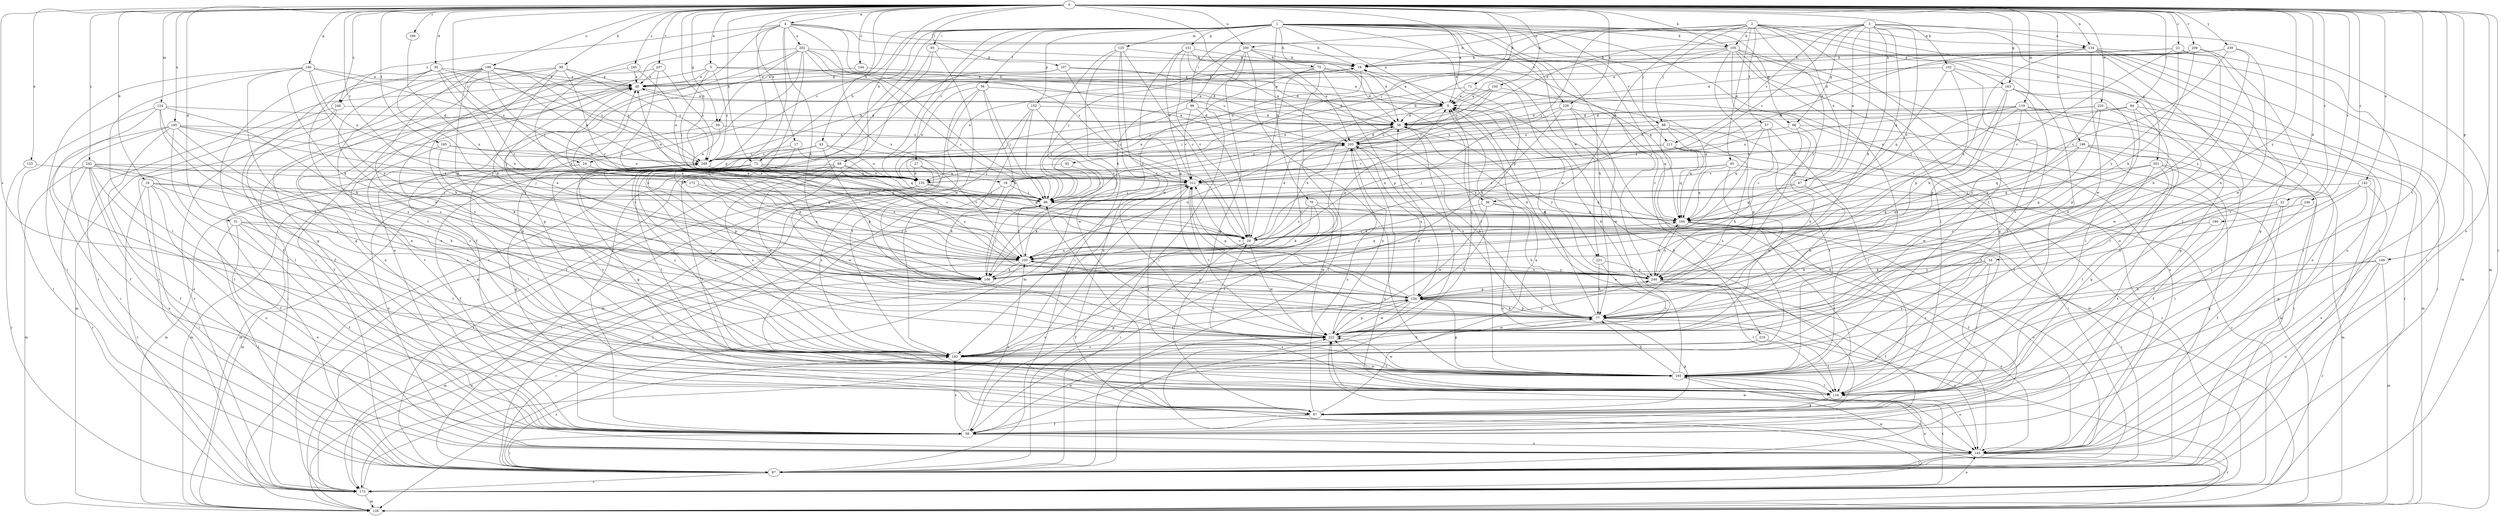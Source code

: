 strict digraph  {
0;
1;
2;
3;
4;
5;
9;
16;
17;
18;
19;
21;
22;
24;
27;
29;
30;
31;
34;
36;
38;
43;
45;
47;
48;
56;
57;
58;
59;
66;
67;
68;
71;
72;
75;
76;
77;
84;
85;
86;
87;
88;
92;
96;
99;
100;
102;
105;
106;
107;
116;
119;
124;
125;
126;
133;
134;
135;
142;
144;
145;
146;
149;
151;
152;
154;
163;
164;
166;
172;
173;
180;
183;
185;
193;
195;
198;
199;
200;
201;
202;
203;
207;
208;
210;
211;
212;
220;
221;
222;
228;
230;
239;
240;
242;
245;
246;
248;
249;
0 -> 4  [label=a];
0 -> 5  [label=a];
0 -> 9  [label=a];
0 -> 16  [label=b];
0 -> 17  [label=b];
0 -> 18  [label=b];
0 -> 21  [label=c];
0 -> 22  [label=c];
0 -> 24  [label=c];
0 -> 30  [label=d];
0 -> 31  [label=d];
0 -> 34  [label=d];
0 -> 36  [label=d];
0 -> 43  [label=e];
0 -> 59  [label=g];
0 -> 68  [label=h];
0 -> 71  [label=h];
0 -> 72  [label=h];
0 -> 84  [label=i];
0 -> 99  [label=k];
0 -> 100  [label=k];
0 -> 102  [label=k];
0 -> 105  [label=k];
0 -> 107  [label=l];
0 -> 116  [label=l];
0 -> 119  [label=m];
0 -> 124  [label=m];
0 -> 133  [label=n];
0 -> 134  [label=n];
0 -> 142  [label=o];
0 -> 144  [label=o];
0 -> 145  [label=o];
0 -> 146  [label=p];
0 -> 149  [label=p];
0 -> 163  [label=q];
0 -> 166  [label=r];
0 -> 172  [label=r];
0 -> 173  [label=r];
0 -> 180  [label=s];
0 -> 183  [label=s];
0 -> 185  [label=t];
0 -> 193  [label=t];
0 -> 195  [label=u];
0 -> 198  [label=u];
0 -> 199  [label=u];
0 -> 200  [label=u];
0 -> 207  [label=v];
0 -> 208  [label=v];
0 -> 220  [label=w];
0 -> 228  [label=x];
0 -> 239  [label=y];
0 -> 240  [label=y];
0 -> 242  [label=z];
0 -> 245  [label=z];
0 -> 246  [label=z];
0 -> 248  [label=z];
1 -> 9  [label=a];
1 -> 24  [label=c];
1 -> 27  [label=c];
1 -> 56  [label=f];
1 -> 59  [label=g];
1 -> 66  [label=g];
1 -> 72  [label=h];
1 -> 75  [label=h];
1 -> 76  [label=h];
1 -> 77  [label=h];
1 -> 85  [label=i];
1 -> 86  [label=i];
1 -> 87  [label=i];
1 -> 88  [label=j];
1 -> 105  [label=k];
1 -> 125  [label=m];
1 -> 145  [label=o];
1 -> 151  [label=p];
1 -> 152  [label=p];
1 -> 154  [label=p];
1 -> 163  [label=q];
1 -> 173  [label=r];
1 -> 210  [label=v];
1 -> 211  [label=v];
1 -> 221  [label=w];
1 -> 240  [label=y];
2 -> 18  [label=b];
2 -> 19  [label=b];
2 -> 36  [label=d];
2 -> 45  [label=e];
2 -> 47  [label=e];
2 -> 57  [label=f];
2 -> 87  [label=i];
2 -> 88  [label=j];
2 -> 92  [label=j];
2 -> 96  [label=j];
2 -> 105  [label=k];
2 -> 116  [label=l];
2 -> 134  [label=n];
2 -> 193  [label=t];
2 -> 240  [label=y];
3 -> 29  [label=c];
3 -> 38  [label=d];
3 -> 47  [label=e];
3 -> 66  [label=g];
3 -> 96  [label=j];
3 -> 106  [label=k];
3 -> 126  [label=m];
3 -> 134  [label=n];
3 -> 164  [label=q];
3 -> 200  [label=u];
3 -> 201  [label=u];
3 -> 211  [label=v];
3 -> 212  [label=v];
4 -> 19  [label=b];
4 -> 38  [label=d];
4 -> 67  [label=g];
4 -> 106  [label=k];
4 -> 154  [label=p];
4 -> 173  [label=r];
4 -> 193  [label=t];
4 -> 202  [label=u];
4 -> 228  [label=x];
4 -> 230  [label=x];
4 -> 248  [label=z];
5 -> 38  [label=d];
5 -> 48  [label=e];
5 -> 96  [label=j];
5 -> 173  [label=r];
5 -> 203  [label=u];
5 -> 249  [label=z];
9 -> 38  [label=d];
9 -> 135  [label=n];
9 -> 221  [label=w];
9 -> 230  [label=x];
16 -> 58  [label=f];
16 -> 87  [label=i];
16 -> 96  [label=j];
16 -> 145  [label=o];
16 -> 164  [label=q];
16 -> 173  [label=r];
17 -> 106  [label=k];
17 -> 164  [label=q];
17 -> 249  [label=z];
18 -> 96  [label=j];
18 -> 106  [label=k];
18 -> 116  [label=l];
19 -> 48  [label=e];
19 -> 96  [label=j];
19 -> 135  [label=n];
21 -> 19  [label=b];
21 -> 29  [label=c];
21 -> 77  [label=h];
21 -> 145  [label=o];
21 -> 212  [label=v];
21 -> 240  [label=y];
22 -> 58  [label=f];
22 -> 67  [label=g];
22 -> 77  [label=h];
22 -> 164  [label=q];
24 -> 116  [label=l];
24 -> 126  [label=m];
24 -> 135  [label=n];
24 -> 164  [label=q];
24 -> 230  [label=x];
27 -> 135  [label=n];
27 -> 173  [label=r];
27 -> 183  [label=s];
29 -> 38  [label=d];
29 -> 58  [label=f];
29 -> 222  [label=w];
29 -> 230  [label=x];
30 -> 29  [label=c];
30 -> 48  [label=e];
30 -> 58  [label=f];
30 -> 183  [label=s];
30 -> 230  [label=x];
30 -> 240  [label=y];
30 -> 249  [label=z];
31 -> 29  [label=c];
31 -> 58  [label=f];
31 -> 87  [label=i];
31 -> 145  [label=o];
31 -> 193  [label=t];
31 -> 230  [label=x];
34 -> 106  [label=k];
34 -> 116  [label=l];
34 -> 183  [label=s];
34 -> 193  [label=t];
34 -> 240  [label=y];
36 -> 77  [label=h];
36 -> 164  [label=q];
36 -> 222  [label=w];
36 -> 230  [label=x];
38 -> 203  [label=u];
38 -> 240  [label=y];
43 -> 67  [label=g];
43 -> 96  [label=j];
43 -> 116  [label=l];
43 -> 135  [label=n];
43 -> 154  [label=p];
43 -> 249  [label=z];
45 -> 96  [label=j];
45 -> 135  [label=n];
45 -> 164  [label=q];
45 -> 173  [label=r];
45 -> 222  [label=w];
47 -> 77  [label=h];
47 -> 96  [label=j];
47 -> 164  [label=q];
48 -> 9  [label=a];
48 -> 19  [label=b];
48 -> 58  [label=f];
56 -> 9  [label=a];
56 -> 87  [label=i];
56 -> 96  [label=j];
56 -> 106  [label=k];
56 -> 135  [label=n];
56 -> 193  [label=t];
57 -> 29  [label=c];
57 -> 116  [label=l];
57 -> 154  [label=p];
57 -> 164  [label=q];
57 -> 203  [label=u];
58 -> 9  [label=a];
58 -> 19  [label=b];
58 -> 48  [label=e];
58 -> 87  [label=i];
58 -> 145  [label=o];
58 -> 183  [label=s];
58 -> 222  [label=w];
58 -> 230  [label=x];
59 -> 87  [label=i];
59 -> 135  [label=n];
59 -> 203  [label=u];
66 -> 29  [label=c];
66 -> 77  [label=h];
66 -> 126  [label=m];
66 -> 203  [label=u];
67 -> 9  [label=a];
67 -> 58  [label=f];
67 -> 96  [label=j];
67 -> 145  [label=o];
67 -> 203  [label=u];
68 -> 29  [label=c];
68 -> 116  [label=l];
68 -> 126  [label=m];
68 -> 135  [label=n];
68 -> 183  [label=s];
68 -> 222  [label=w];
68 -> 240  [label=y];
71 -> 9  [label=a];
71 -> 96  [label=j];
71 -> 145  [label=o];
72 -> 29  [label=c];
72 -> 58  [label=f];
72 -> 67  [label=g];
72 -> 126  [label=m];
72 -> 154  [label=p];
72 -> 183  [label=s];
72 -> 212  [label=v];
72 -> 230  [label=x];
75 -> 9  [label=a];
75 -> 29  [label=c];
75 -> 38  [label=d];
75 -> 48  [label=e];
75 -> 87  [label=i];
75 -> 154  [label=p];
75 -> 193  [label=t];
75 -> 230  [label=x];
76 -> 29  [label=c];
76 -> 87  [label=i];
76 -> 106  [label=k];
76 -> 164  [label=q];
76 -> 222  [label=w];
77 -> 9  [label=a];
77 -> 67  [label=g];
77 -> 145  [label=o];
77 -> 154  [label=p];
77 -> 203  [label=u];
77 -> 212  [label=v];
77 -> 222  [label=w];
84 -> 38  [label=d];
84 -> 77  [label=h];
84 -> 87  [label=i];
84 -> 135  [label=n];
84 -> 154  [label=p];
85 -> 19  [label=b];
85 -> 126  [label=m];
85 -> 173  [label=r];
85 -> 222  [label=w];
86 -> 29  [label=c];
86 -> 38  [label=d];
86 -> 96  [label=j];
86 -> 212  [label=v];
87 -> 19  [label=b];
87 -> 96  [label=j];
87 -> 173  [label=r];
87 -> 183  [label=s];
88 -> 77  [label=h];
88 -> 164  [label=q];
88 -> 183  [label=s];
88 -> 193  [label=t];
88 -> 203  [label=u];
88 -> 230  [label=x];
88 -> 249  [label=z];
92 -> 96  [label=j];
92 -> 135  [label=n];
96 -> 48  [label=e];
96 -> 164  [label=q];
99 -> 29  [label=c];
99 -> 48  [label=e];
99 -> 67  [label=g];
99 -> 77  [label=h];
99 -> 106  [label=k];
99 -> 173  [label=r];
99 -> 249  [label=z];
100 -> 9  [label=a];
100 -> 135  [label=n];
100 -> 164  [label=q];
100 -> 203  [label=u];
100 -> 212  [label=v];
102 -> 48  [label=e];
102 -> 145  [label=o];
102 -> 154  [label=p];
102 -> 164  [label=q];
102 -> 183  [label=s];
105 -> 9  [label=a];
105 -> 19  [label=b];
105 -> 67  [label=g];
105 -> 87  [label=i];
105 -> 116  [label=l];
105 -> 135  [label=n];
105 -> 154  [label=p];
105 -> 193  [label=t];
105 -> 230  [label=x];
106 -> 9  [label=a];
106 -> 48  [label=e];
106 -> 96  [label=j];
106 -> 173  [label=r];
106 -> 203  [label=u];
107 -> 9  [label=a];
107 -> 29  [label=c];
107 -> 38  [label=d];
107 -> 48  [label=e];
107 -> 58  [label=f];
116 -> 48  [label=e];
116 -> 67  [label=g];
116 -> 222  [label=w];
119 -> 29  [label=c];
119 -> 38  [label=d];
119 -> 87  [label=i];
119 -> 96  [label=j];
119 -> 173  [label=r];
119 -> 193  [label=t];
119 -> 240  [label=y];
119 -> 249  [label=z];
124 -> 38  [label=d];
124 -> 77  [label=h];
124 -> 87  [label=i];
124 -> 106  [label=k];
124 -> 183  [label=s];
124 -> 193  [label=t];
125 -> 19  [label=b];
125 -> 29  [label=c];
125 -> 87  [label=i];
125 -> 126  [label=m];
125 -> 145  [label=o];
125 -> 222  [label=w];
126 -> 9  [label=a];
126 -> 222  [label=w];
133 -> 173  [label=r];
133 -> 212  [label=v];
134 -> 19  [label=b];
134 -> 67  [label=g];
134 -> 87  [label=i];
134 -> 116  [label=l];
134 -> 126  [label=m];
134 -> 145  [label=o];
134 -> 222  [label=w];
134 -> 230  [label=x];
135 -> 87  [label=i];
135 -> 96  [label=j];
135 -> 126  [label=m];
135 -> 164  [label=q];
135 -> 222  [label=w];
142 -> 67  [label=g];
142 -> 77  [label=h];
142 -> 96  [label=j];
142 -> 145  [label=o];
142 -> 183  [label=s];
144 -> 9  [label=a];
144 -> 48  [label=e];
145 -> 9  [label=a];
145 -> 87  [label=i];
145 -> 173  [label=r];
145 -> 222  [label=w];
146 -> 48  [label=e];
146 -> 87  [label=i];
146 -> 106  [label=k];
146 -> 116  [label=l];
146 -> 135  [label=n];
146 -> 183  [label=s];
146 -> 240  [label=y];
146 -> 249  [label=z];
149 -> 77  [label=h];
149 -> 106  [label=k];
149 -> 126  [label=m];
149 -> 145  [label=o];
149 -> 173  [label=r];
151 -> 19  [label=b];
151 -> 29  [label=c];
151 -> 38  [label=d];
151 -> 154  [label=p];
151 -> 203  [label=u];
151 -> 212  [label=v];
152 -> 38  [label=d];
152 -> 96  [label=j];
152 -> 126  [label=m];
152 -> 183  [label=s];
152 -> 222  [label=w];
154 -> 77  [label=h];
154 -> 87  [label=i];
154 -> 183  [label=s];
154 -> 203  [label=u];
154 -> 212  [label=v];
154 -> 222  [label=w];
163 -> 9  [label=a];
163 -> 67  [label=g];
163 -> 106  [label=k];
163 -> 116  [label=l];
163 -> 154  [label=p];
163 -> 193  [label=t];
164 -> 29  [label=c];
164 -> 58  [label=f];
164 -> 87  [label=i];
164 -> 116  [label=l];
164 -> 145  [label=o];
164 -> 240  [label=y];
166 -> 230  [label=x];
172 -> 96  [label=j];
172 -> 230  [label=x];
173 -> 126  [label=m];
173 -> 145  [label=o];
173 -> 193  [label=t];
173 -> 212  [label=v];
173 -> 222  [label=w];
180 -> 29  [label=c];
180 -> 193  [label=t];
183 -> 38  [label=d];
183 -> 77  [label=h];
183 -> 154  [label=p];
183 -> 193  [label=t];
183 -> 212  [label=v];
185 -> 106  [label=k];
185 -> 135  [label=n];
185 -> 193  [label=t];
185 -> 249  [label=z];
193 -> 19  [label=b];
193 -> 29  [label=c];
193 -> 77  [label=h];
193 -> 87  [label=i];
193 -> 116  [label=l];
193 -> 145  [label=o];
193 -> 154  [label=p];
193 -> 222  [label=w];
195 -> 58  [label=f];
195 -> 87  [label=i];
195 -> 96  [label=j];
195 -> 116  [label=l];
195 -> 145  [label=o];
195 -> 183  [label=s];
195 -> 203  [label=u];
195 -> 230  [label=x];
198 -> 58  [label=f];
198 -> 67  [label=g];
198 -> 87  [label=i];
198 -> 164  [label=q];
198 -> 222  [label=w];
198 -> 249  [label=z];
199 -> 48  [label=e];
199 -> 67  [label=g];
199 -> 96  [label=j];
199 -> 106  [label=k];
199 -> 135  [label=n];
199 -> 183  [label=s];
199 -> 193  [label=t];
199 -> 212  [label=v];
199 -> 222  [label=w];
199 -> 249  [label=z];
200 -> 19  [label=b];
200 -> 67  [label=g];
200 -> 87  [label=i];
200 -> 96  [label=j];
200 -> 106  [label=k];
200 -> 164  [label=q];
200 -> 193  [label=t];
200 -> 203  [label=u];
201 -> 58  [label=f];
201 -> 116  [label=l];
201 -> 126  [label=m];
201 -> 164  [label=q];
201 -> 193  [label=t];
201 -> 212  [label=v];
202 -> 19  [label=b];
202 -> 29  [label=c];
202 -> 58  [label=f];
202 -> 67  [label=g];
202 -> 77  [label=h];
202 -> 87  [label=i];
202 -> 96  [label=j];
202 -> 145  [label=o];
202 -> 212  [label=v];
203 -> 38  [label=d];
203 -> 48  [label=e];
203 -> 58  [label=f];
203 -> 77  [label=h];
203 -> 145  [label=o];
203 -> 249  [label=z];
207 -> 29  [label=c];
207 -> 48  [label=e];
207 -> 183  [label=s];
207 -> 249  [label=z];
208 -> 19  [label=b];
208 -> 38  [label=d];
208 -> 77  [label=h];
208 -> 106  [label=k];
208 -> 193  [label=t];
210 -> 116  [label=l];
210 -> 183  [label=s];
211 -> 87  [label=i];
211 -> 164  [label=q];
211 -> 173  [label=r];
211 -> 212  [label=v];
211 -> 249  [label=z];
212 -> 96  [label=j];
212 -> 106  [label=k];
212 -> 116  [label=l];
212 -> 154  [label=p];
212 -> 164  [label=q];
212 -> 183  [label=s];
220 -> 38  [label=d];
220 -> 126  [label=m];
220 -> 135  [label=n];
220 -> 154  [label=p];
220 -> 222  [label=w];
220 -> 240  [label=y];
221 -> 77  [label=h];
221 -> 183  [label=s];
221 -> 240  [label=y];
222 -> 38  [label=d];
222 -> 154  [label=p];
222 -> 183  [label=s];
222 -> 203  [label=u];
222 -> 212  [label=v];
222 -> 240  [label=y];
222 -> 249  [label=z];
228 -> 38  [label=d];
228 -> 106  [label=k];
228 -> 126  [label=m];
228 -> 164  [label=q];
228 -> 222  [label=w];
228 -> 230  [label=x];
230 -> 48  [label=e];
230 -> 96  [label=j];
230 -> 106  [label=k];
230 -> 126  [label=m];
230 -> 154  [label=p];
230 -> 164  [label=q];
230 -> 173  [label=r];
230 -> 203  [label=u];
230 -> 240  [label=y];
239 -> 19  [label=b];
239 -> 29  [label=c];
239 -> 38  [label=d];
239 -> 222  [label=w];
239 -> 240  [label=y];
240 -> 38  [label=d];
240 -> 48  [label=e];
240 -> 58  [label=f];
240 -> 116  [label=l];
240 -> 145  [label=o];
240 -> 154  [label=p];
240 -> 164  [label=q];
240 -> 230  [label=x];
242 -> 58  [label=f];
242 -> 77  [label=h];
242 -> 96  [label=j];
242 -> 116  [label=l];
242 -> 126  [label=m];
242 -> 135  [label=n];
242 -> 145  [label=o];
242 -> 173  [label=r];
242 -> 183  [label=s];
245 -> 48  [label=e];
245 -> 135  [label=n];
245 -> 230  [label=x];
246 -> 116  [label=l];
246 -> 164  [label=q];
248 -> 38  [label=d];
248 -> 58  [label=f];
248 -> 126  [label=m];
248 -> 173  [label=r];
249 -> 19  [label=b];
249 -> 135  [label=n];
249 -> 145  [label=o];
249 -> 183  [label=s];
249 -> 193  [label=t];
249 -> 212  [label=v];
}
